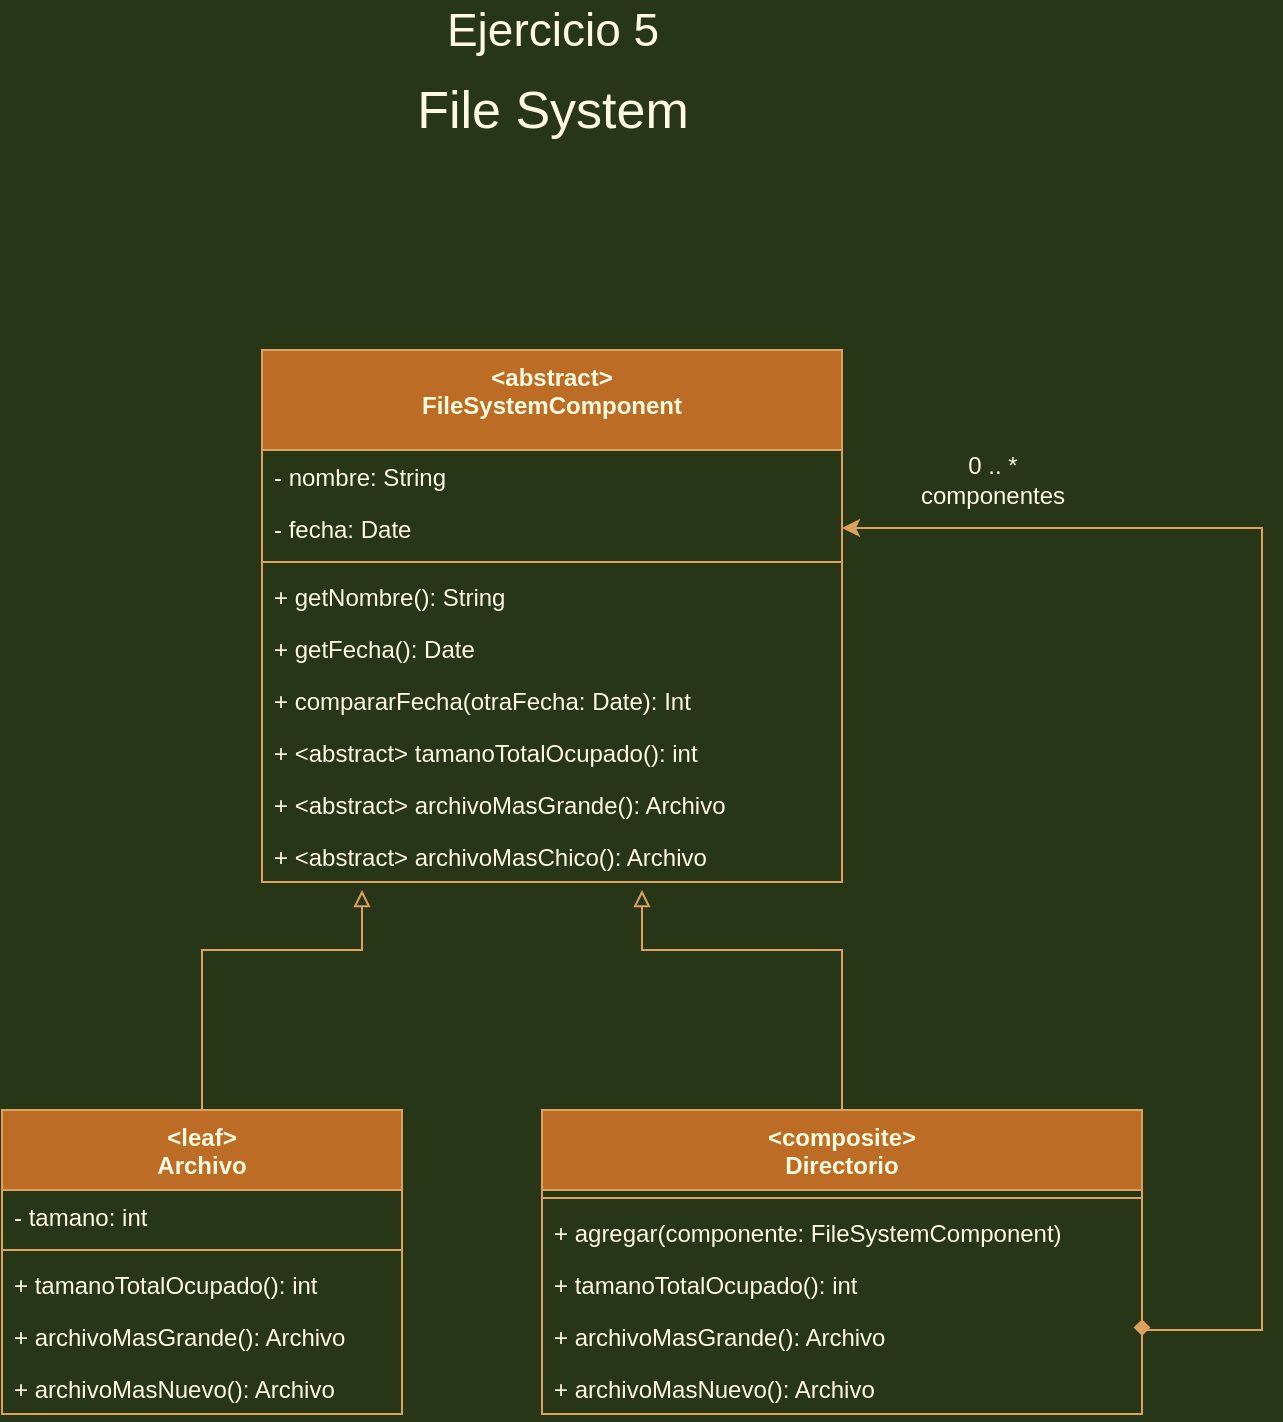 <mxfile version="19.0.2" type="device"><diagram id="u2jw4cV136yKMy-705yU" name="Página-1"><mxGraphModel dx="450" dy="857" grid="1" gridSize="10" guides="1" tooltips="1" connect="1" arrows="1" fold="1" page="1" pageScale="1" pageWidth="827" pageHeight="1169" background="#283618" math="0" shadow="0"><root><mxCell id="0"/><mxCell id="1" parent="0"/><mxCell id="NzvBxjfbKvghdhws--ot-5" value="&lt;abstract&gt;&#10;FileSystemComponent" style="swimlane;fontStyle=1;align=center;verticalAlign=top;childLayout=stackLayout;horizontal=1;startSize=50;horizontalStack=0;resizeParent=1;resizeParentMax=0;resizeLast=0;collapsible=1;marginBottom=0;fillColor=#BC6C25;strokeColor=#DDA15E;fontColor=#FEFAE0;" parent="1" vertex="1"><mxGeometry x="280" y="230" width="290" height="266" as="geometry"/></mxCell><mxCell id="NzvBxjfbKvghdhws--ot-6" value="- nombre: String" style="text;strokeColor=none;fillColor=none;align=left;verticalAlign=top;spacingLeft=4;spacingRight=4;overflow=hidden;rotatable=0;points=[[0,0.5],[1,0.5]];portConstraint=eastwest;fontColor=#FEFAE0;" parent="NzvBxjfbKvghdhws--ot-5" vertex="1"><mxGeometry y="50" width="290" height="26" as="geometry"/></mxCell><mxCell id="NzvBxjfbKvghdhws--ot-11" value="- fecha: Date" style="text;strokeColor=none;fillColor=none;align=left;verticalAlign=top;spacingLeft=4;spacingRight=4;overflow=hidden;rotatable=0;points=[[0,0.5],[1,0.5]];portConstraint=eastwest;fontColor=#FEFAE0;" parent="NzvBxjfbKvghdhws--ot-5" vertex="1"><mxGeometry y="76" width="290" height="26" as="geometry"/></mxCell><mxCell id="NzvBxjfbKvghdhws--ot-7" value="" style="line;strokeWidth=1;fillColor=none;align=left;verticalAlign=middle;spacingTop=-1;spacingLeft=3;spacingRight=3;rotatable=0;labelPosition=right;points=[];portConstraint=eastwest;labelBackgroundColor=#283618;strokeColor=#DDA15E;fontColor=#FEFAE0;" parent="NzvBxjfbKvghdhws--ot-5" vertex="1"><mxGeometry y="102" width="290" height="8" as="geometry"/></mxCell><mxCell id="NzvBxjfbKvghdhws--ot-9" value="+ getNombre(): String" style="text;strokeColor=none;fillColor=none;align=left;verticalAlign=top;spacingLeft=4;spacingRight=4;overflow=hidden;rotatable=0;points=[[0,0.5],[1,0.5]];portConstraint=eastwest;fontColor=#FEFAE0;" parent="NzvBxjfbKvghdhws--ot-5" vertex="1"><mxGeometry y="110" width="290" height="26" as="geometry"/></mxCell><mxCell id="NzvBxjfbKvghdhws--ot-10" value="+ getFecha(): Date" style="text;strokeColor=none;fillColor=none;align=left;verticalAlign=top;spacingLeft=4;spacingRight=4;overflow=hidden;rotatable=0;points=[[0,0.5],[1,0.5]];portConstraint=eastwest;fontColor=#FEFAE0;" parent="NzvBxjfbKvghdhws--ot-5" vertex="1"><mxGeometry y="136" width="290" height="26" as="geometry"/></mxCell><mxCell id="NzvBxjfbKvghdhws--ot-12" value="+ compararFecha(otraFecha: Date): Int" style="text;strokeColor=none;fillColor=none;align=left;verticalAlign=top;spacingLeft=4;spacingRight=4;overflow=hidden;rotatable=0;points=[[0,0.5],[1,0.5]];portConstraint=eastwest;fontColor=#FEFAE0;" parent="NzvBxjfbKvghdhws--ot-5" vertex="1"><mxGeometry y="162" width="290" height="26" as="geometry"/></mxCell><mxCell id="NzvBxjfbKvghdhws--ot-8" value="+ &lt;abstract&gt; tamanoTotalOcupado(): int" style="text;strokeColor=none;fillColor=none;align=left;verticalAlign=top;spacingLeft=4;spacingRight=4;overflow=hidden;rotatable=0;points=[[0,0.5],[1,0.5]];portConstraint=eastwest;fontColor=#FEFAE0;" parent="NzvBxjfbKvghdhws--ot-5" vertex="1"><mxGeometry y="188" width="290" height="26" as="geometry"/></mxCell><mxCell id="NzvBxjfbKvghdhws--ot-13" value="+ &lt;abstract&gt; archivoMasGrande(): Archivo" style="text;strokeColor=none;fillColor=none;align=left;verticalAlign=top;spacingLeft=4;spacingRight=4;overflow=hidden;rotatable=0;points=[[0,0.5],[1,0.5]];portConstraint=eastwest;fontColor=#FEFAE0;" parent="NzvBxjfbKvghdhws--ot-5" vertex="1"><mxGeometry y="214" width="290" height="26" as="geometry"/></mxCell><mxCell id="NzvBxjfbKvghdhws--ot-14" value="+ &lt;abstract&gt; archivoMasChico(): Archivo" style="text;strokeColor=none;fillColor=none;align=left;verticalAlign=top;spacingLeft=4;spacingRight=4;overflow=hidden;rotatable=0;points=[[0,0.5],[1,0.5]];portConstraint=eastwest;fontColor=#FEFAE0;" parent="NzvBxjfbKvghdhws--ot-5" vertex="1"><mxGeometry y="240" width="290" height="26" as="geometry"/></mxCell><mxCell id="NzvBxjfbKvghdhws--ot-19" style="edgeStyle=orthogonalEdgeStyle;rounded=0;orthogonalLoop=1;jettySize=auto;html=1;endArrow=block;endFill=0;labelBackgroundColor=#283618;strokeColor=#DDA15E;fontColor=#FEFAE0;" parent="1" source="NzvBxjfbKvghdhws--ot-15" edge="1"><mxGeometry relative="1" as="geometry"><mxPoint x="330" y="500" as="targetPoint"/><Array as="points"><mxPoint x="250" y="530"/><mxPoint x="330" y="530"/></Array></mxGeometry></mxCell><mxCell id="NzvBxjfbKvghdhws--ot-15" value="&lt;leaf&gt;&#10;Archivo" style="swimlane;fontStyle=1;align=center;verticalAlign=top;childLayout=stackLayout;horizontal=1;startSize=40;horizontalStack=0;resizeParent=1;resizeParentMax=0;resizeLast=0;collapsible=1;marginBottom=0;fillColor=#BC6C25;strokeColor=#DDA15E;fontColor=#FEFAE0;" parent="1" vertex="1"><mxGeometry x="150" y="610" width="200" height="152" as="geometry"/></mxCell><mxCell id="NzvBxjfbKvghdhws--ot-16" value="- tamano: int" style="text;strokeColor=none;fillColor=none;align=left;verticalAlign=top;spacingLeft=4;spacingRight=4;overflow=hidden;rotatable=0;points=[[0,0.5],[1,0.5]];portConstraint=eastwest;fontColor=#FEFAE0;" parent="NzvBxjfbKvghdhws--ot-15" vertex="1"><mxGeometry y="40" width="200" height="26" as="geometry"/></mxCell><mxCell id="NzvBxjfbKvghdhws--ot-17" value="" style="line;strokeWidth=1;fillColor=none;align=left;verticalAlign=middle;spacingTop=-1;spacingLeft=3;spacingRight=3;rotatable=0;labelPosition=right;points=[];portConstraint=eastwest;labelBackgroundColor=#283618;strokeColor=#DDA15E;fontColor=#FEFAE0;" parent="NzvBxjfbKvghdhws--ot-15" vertex="1"><mxGeometry y="66" width="200" height="8" as="geometry"/></mxCell><mxCell id="NzvBxjfbKvghdhws--ot-20" value="+ tamanoTotalOcupado(): int" style="text;strokeColor=none;fillColor=none;align=left;verticalAlign=top;spacingLeft=4;spacingRight=4;overflow=hidden;rotatable=0;points=[[0,0.5],[1,0.5]];portConstraint=eastwest;fontColor=#FEFAE0;" parent="NzvBxjfbKvghdhws--ot-15" vertex="1"><mxGeometry y="74" width="200" height="26" as="geometry"/></mxCell><mxCell id="NzvBxjfbKvghdhws--ot-21" value="+ archivoMasGrande(): Archivo" style="text;strokeColor=none;fillColor=none;align=left;verticalAlign=top;spacingLeft=4;spacingRight=4;overflow=hidden;rotatable=0;points=[[0,0.5],[1,0.5]];portConstraint=eastwest;fontColor=#FEFAE0;" parent="NzvBxjfbKvghdhws--ot-15" vertex="1"><mxGeometry y="100" width="200" height="26" as="geometry"/></mxCell><mxCell id="NzvBxjfbKvghdhws--ot-27" value="+ archivoMasNuevo(): Archivo" style="text;strokeColor=none;fillColor=none;align=left;verticalAlign=top;spacingLeft=4;spacingRight=4;overflow=hidden;rotatable=0;points=[[0,0.5],[1,0.5]];portConstraint=eastwest;fontColor=#FEFAE0;" parent="NzvBxjfbKvghdhws--ot-15" vertex="1"><mxGeometry y="126" width="200" height="26" as="geometry"/></mxCell><mxCell id="NzvBxjfbKvghdhws--ot-34" style="edgeStyle=orthogonalEdgeStyle;rounded=0;orthogonalLoop=1;jettySize=auto;html=1;endArrow=block;endFill=0;labelBackgroundColor=#283618;strokeColor=#DDA15E;fontColor=#FEFAE0;" parent="1" source="NzvBxjfbKvghdhws--ot-28" edge="1"><mxGeometry relative="1" as="geometry"><mxPoint x="470.0" y="500" as="targetPoint"/><Array as="points"><mxPoint x="570" y="530"/><mxPoint x="470" y="530"/></Array></mxGeometry></mxCell><mxCell id="NzvBxjfbKvghdhws--ot-28" value="&lt;composite&gt;&#10;Directorio" style="swimlane;fontStyle=1;align=center;verticalAlign=top;childLayout=stackLayout;horizontal=1;startSize=40;horizontalStack=0;resizeParent=1;resizeParentMax=0;resizeLast=0;collapsible=1;marginBottom=0;fillColor=#BC6C25;strokeColor=#DDA15E;fontColor=#FEFAE0;" parent="1" vertex="1"><mxGeometry x="420" y="610" width="300" height="152" as="geometry"/></mxCell><mxCell id="NzvBxjfbKvghdhws--ot-30" value="" style="line;strokeWidth=1;fillColor=none;align=left;verticalAlign=middle;spacingTop=-1;spacingLeft=3;spacingRight=3;rotatable=0;labelPosition=right;points=[];portConstraint=eastwest;labelBackgroundColor=#283618;strokeColor=#DDA15E;fontColor=#FEFAE0;" parent="NzvBxjfbKvghdhws--ot-28" vertex="1"><mxGeometry y="40" width="300" height="8" as="geometry"/></mxCell><mxCell id="NzvBxjfbKvghdhws--ot-37" value="+ agregar(componente: FileSystemComponent)" style="text;strokeColor=none;fillColor=none;align=left;verticalAlign=top;spacingLeft=4;spacingRight=4;overflow=hidden;rotatable=0;points=[[0,0.5],[1,0.5]];portConstraint=eastwest;fontColor=#FEFAE0;" parent="NzvBxjfbKvghdhws--ot-28" vertex="1"><mxGeometry y="48" width="300" height="26" as="geometry"/></mxCell><mxCell id="NzvBxjfbKvghdhws--ot-31" value="+ tamanoTotalOcupado(): int" style="text;strokeColor=none;fillColor=none;align=left;verticalAlign=top;spacingLeft=4;spacingRight=4;overflow=hidden;rotatable=0;points=[[0,0.5],[1,0.5]];portConstraint=eastwest;fontColor=#FEFAE0;" parent="NzvBxjfbKvghdhws--ot-28" vertex="1"><mxGeometry y="74" width="300" height="26" as="geometry"/></mxCell><mxCell id="NzvBxjfbKvghdhws--ot-32" value="+ archivoMasGrande(): Archivo" style="text;strokeColor=none;fillColor=none;align=left;verticalAlign=top;spacingLeft=4;spacingRight=4;overflow=hidden;rotatable=0;points=[[0,0.5],[1,0.5]];portConstraint=eastwest;fontColor=#FEFAE0;" parent="NzvBxjfbKvghdhws--ot-28" vertex="1"><mxGeometry y="100" width="300" height="26" as="geometry"/></mxCell><mxCell id="NzvBxjfbKvghdhws--ot-33" value="+ archivoMasNuevo(): Archivo" style="text;strokeColor=none;fillColor=none;align=left;verticalAlign=top;spacingLeft=4;spacingRight=4;overflow=hidden;rotatable=0;points=[[0,0.5],[1,0.5]];portConstraint=eastwest;fontColor=#FEFAE0;" parent="NzvBxjfbKvghdhws--ot-28" vertex="1"><mxGeometry y="126" width="300" height="26" as="geometry"/></mxCell><mxCell id="NzvBxjfbKvghdhws--ot-35" style="edgeStyle=orthogonalEdgeStyle;rounded=0;orthogonalLoop=1;jettySize=auto;html=1;entryX=1;entryY=0.5;entryDx=0;entryDy=0;exitX=1;exitY=0.5;exitDx=0;exitDy=0;endArrow=classic;endFill=1;startArrow=diamond;startFill=1;labelBackgroundColor=#283618;strokeColor=#DDA15E;fontColor=#FEFAE0;" parent="1" source="NzvBxjfbKvghdhws--ot-32" target="NzvBxjfbKvghdhws--ot-11" edge="1"><mxGeometry relative="1" as="geometry"><mxPoint x="710" y="700" as="sourcePoint"/><Array as="points"><mxPoint x="720" y="720"/><mxPoint x="780" y="720"/><mxPoint x="780" y="319"/></Array></mxGeometry></mxCell><mxCell id="NzvBxjfbKvghdhws--ot-36" value="0 .. *&lt;br&gt;componentes" style="text;html=1;align=center;verticalAlign=middle;resizable=0;points=[];autosize=1;strokeColor=none;fillColor=none;fontColor=#FEFAE0;" parent="1" vertex="1"><mxGeometry x="600" y="280" width="90" height="30" as="geometry"/></mxCell><mxCell id="NzvBxjfbKvghdhws--ot-39" value="Ejercicio 5" style="text;html=1;align=center;verticalAlign=middle;resizable=0;points=[];autosize=1;strokeColor=none;fillColor=none;fontSize=23;fontColor=#FEFAE0;" parent="1" vertex="1"><mxGeometry x="365" y="55" width="120" height="30" as="geometry"/></mxCell><mxCell id="NzvBxjfbKvghdhws--ot-40" value="File System" style="text;html=1;align=center;verticalAlign=middle;resizable=0;points=[];autosize=1;strokeColor=none;fillColor=none;fontSize=26;fontColor=#FEFAE0;" parent="1" vertex="1"><mxGeometry x="350" y="90" width="150" height="40" as="geometry"/></mxCell></root></mxGraphModel></diagram></mxfile>